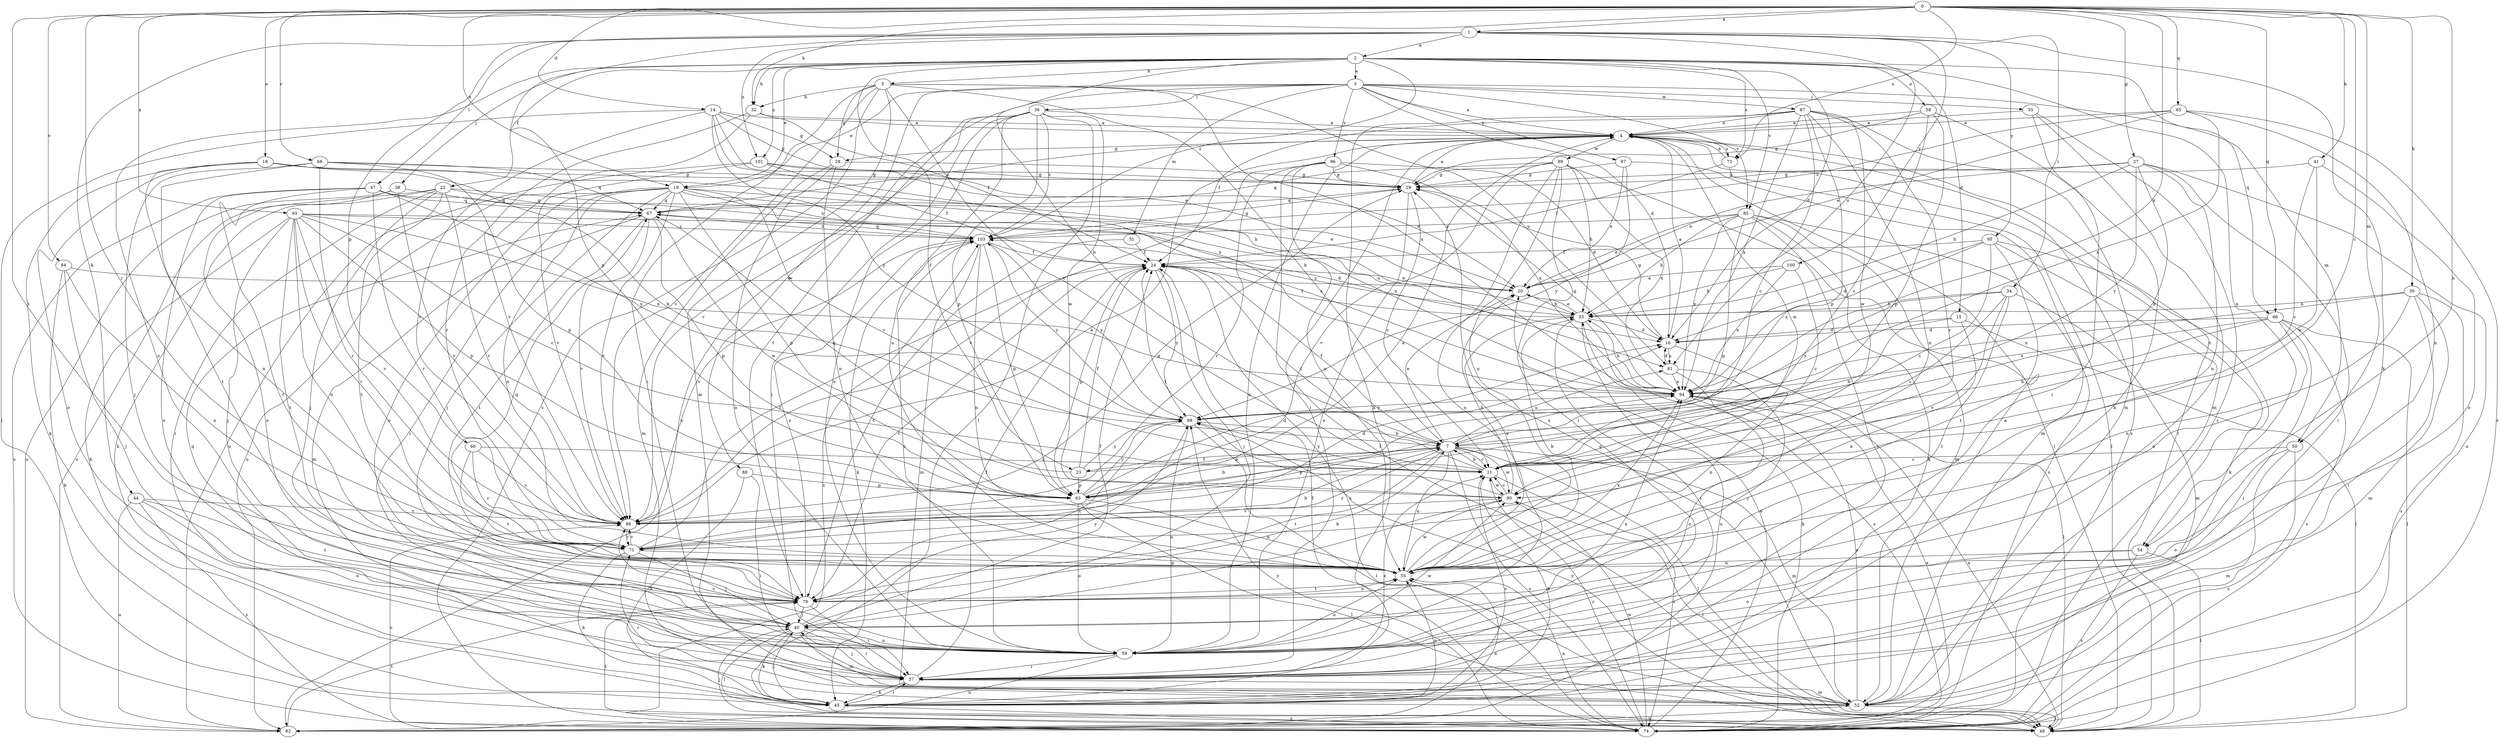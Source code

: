 strict digraph  {
0;
1;
2;
3;
4;
5;
7;
11;
14;
15;
16;
18;
19;
20;
22;
23;
24;
27;
28;
29;
30;
32;
33;
34;
35;
36;
37;
38;
40;
41;
44;
45;
47;
48;
50;
51;
52;
54;
55;
58;
59;
60;
63;
65;
66;
67;
68;
71;
73;
74;
78;
81;
82;
84;
85;
86;
87;
88;
89;
90;
93;
94;
95;
96;
97;
98;
100;
101;
103;
0 -> 1  [label=a];
0 -> 11  [label=c];
0 -> 14  [label=d];
0 -> 18  [label=e];
0 -> 19  [label=e];
0 -> 27  [label=g];
0 -> 30  [label=h];
0 -> 32  [label=h];
0 -> 41  [label=k];
0 -> 50  [label=m];
0 -> 54  [label=n];
0 -> 65  [label=q];
0 -> 66  [label=q];
0 -> 68  [label=r];
0 -> 71  [label=r];
0 -> 73  [label=s];
0 -> 78  [label=t];
0 -> 84  [label=v];
0 -> 93  [label=x];
0 -> 94  [label=x];
1 -> 2  [label=a];
1 -> 34  [label=i];
1 -> 44  [label=k];
1 -> 45  [label=k];
1 -> 47  [label=l];
1 -> 60  [label=p];
1 -> 63  [label=p];
1 -> 81  [label=u];
1 -> 95  [label=y];
1 -> 100  [label=z];
1 -> 101  [label=z];
2 -> 3  [label=a];
2 -> 5  [label=b];
2 -> 7  [label=b];
2 -> 15  [label=d];
2 -> 16  [label=d];
2 -> 19  [label=e];
2 -> 22  [label=f];
2 -> 23  [label=f];
2 -> 32  [label=h];
2 -> 38  [label=j];
2 -> 54  [label=n];
2 -> 58  [label=o];
2 -> 59  [label=o];
2 -> 66  [label=q];
2 -> 73  [label=s];
2 -> 85  [label=v];
2 -> 101  [label=z];
2 -> 103  [label=z];
3 -> 4  [label=a];
3 -> 16  [label=d];
3 -> 19  [label=e];
3 -> 35  [label=i];
3 -> 36  [label=i];
3 -> 50  [label=m];
3 -> 51  [label=m];
3 -> 78  [label=t];
3 -> 85  [label=v];
3 -> 87  [label=w];
3 -> 88  [label=w];
3 -> 96  [label=y];
3 -> 97  [label=y];
4 -> 28  [label=g];
4 -> 37  [label=i];
4 -> 48  [label=l];
4 -> 54  [label=n];
4 -> 73  [label=s];
4 -> 74  [label=s];
4 -> 89  [label=w];
4 -> 90  [label=w];
5 -> 7  [label=b];
5 -> 11  [label=c];
5 -> 28  [label=g];
5 -> 32  [label=h];
5 -> 37  [label=i];
5 -> 52  [label=m];
5 -> 74  [label=s];
5 -> 81  [label=u];
5 -> 86  [label=v];
5 -> 94  [label=x];
7 -> 11  [label=c];
7 -> 20  [label=e];
7 -> 23  [label=f];
7 -> 24  [label=f];
7 -> 48  [label=l];
7 -> 52  [label=m];
7 -> 55  [label=n];
7 -> 63  [label=p];
7 -> 71  [label=r];
7 -> 74  [label=s];
7 -> 78  [label=t];
7 -> 81  [label=u];
7 -> 90  [label=w];
7 -> 94  [label=x];
11 -> 7  [label=b];
11 -> 24  [label=f];
11 -> 45  [label=k];
11 -> 74  [label=s];
11 -> 90  [label=w];
11 -> 98  [label=y];
14 -> 4  [label=a];
14 -> 20  [label=e];
14 -> 28  [label=g];
14 -> 29  [label=g];
14 -> 48  [label=l];
14 -> 86  [label=v];
14 -> 94  [label=x];
14 -> 98  [label=y];
15 -> 7  [label=b];
15 -> 16  [label=d];
15 -> 48  [label=l];
15 -> 55  [label=n];
16 -> 4  [label=a];
16 -> 29  [label=g];
16 -> 48  [label=l];
16 -> 81  [label=u];
18 -> 7  [label=b];
18 -> 29  [label=g];
18 -> 33  [label=h];
18 -> 45  [label=k];
18 -> 55  [label=n];
18 -> 59  [label=o];
19 -> 11  [label=c];
19 -> 20  [label=e];
19 -> 37  [label=i];
19 -> 40  [label=j];
19 -> 55  [label=n];
19 -> 59  [label=o];
19 -> 63  [label=p];
19 -> 67  [label=q];
19 -> 81  [label=u];
19 -> 82  [label=u];
19 -> 86  [label=v];
19 -> 94  [label=x];
20 -> 33  [label=h];
22 -> 37  [label=i];
22 -> 40  [label=j];
22 -> 45  [label=k];
22 -> 67  [label=q];
22 -> 78  [label=t];
22 -> 82  [label=u];
22 -> 86  [label=v];
22 -> 103  [label=z];
23 -> 7  [label=b];
23 -> 24  [label=f];
23 -> 63  [label=p];
23 -> 67  [label=q];
23 -> 98  [label=y];
24 -> 20  [label=e];
24 -> 40  [label=j];
24 -> 63  [label=p];
24 -> 74  [label=s];
24 -> 78  [label=t];
24 -> 98  [label=y];
27 -> 7  [label=b];
27 -> 20  [label=e];
27 -> 29  [label=g];
27 -> 33  [label=h];
27 -> 37  [label=i];
27 -> 55  [label=n];
27 -> 82  [label=u];
27 -> 98  [label=y];
28 -> 29  [label=g];
28 -> 52  [label=m];
28 -> 55  [label=n];
28 -> 59  [label=o];
29 -> 4  [label=a];
29 -> 11  [label=c];
29 -> 59  [label=o];
29 -> 67  [label=q];
30 -> 33  [label=h];
30 -> 37  [label=i];
30 -> 52  [label=m];
30 -> 55  [label=n];
30 -> 74  [label=s];
30 -> 94  [label=x];
32 -> 4  [label=a];
32 -> 24  [label=f];
32 -> 71  [label=r];
32 -> 86  [label=v];
33 -> 16  [label=d];
33 -> 20  [label=e];
33 -> 24  [label=f];
33 -> 37  [label=i];
33 -> 74  [label=s];
33 -> 82  [label=u];
33 -> 103  [label=z];
34 -> 11  [label=c];
34 -> 33  [label=h];
34 -> 52  [label=m];
34 -> 78  [label=t];
34 -> 86  [label=v];
34 -> 98  [label=y];
35 -> 4  [label=a];
35 -> 37  [label=i];
35 -> 52  [label=m];
35 -> 74  [label=s];
36 -> 4  [label=a];
36 -> 37  [label=i];
36 -> 48  [label=l];
36 -> 55  [label=n];
36 -> 59  [label=o];
36 -> 63  [label=p];
36 -> 82  [label=u];
36 -> 86  [label=v];
36 -> 90  [label=w];
36 -> 103  [label=z];
37 -> 11  [label=c];
37 -> 24  [label=f];
37 -> 40  [label=j];
37 -> 45  [label=k];
37 -> 52  [label=m];
37 -> 67  [label=q];
38 -> 59  [label=o];
38 -> 67  [label=q];
38 -> 82  [label=u];
38 -> 86  [label=v];
40 -> 24  [label=f];
40 -> 37  [label=i];
40 -> 45  [label=k];
40 -> 48  [label=l];
40 -> 52  [label=m];
40 -> 59  [label=o];
40 -> 98  [label=y];
41 -> 11  [label=c];
41 -> 29  [label=g];
41 -> 59  [label=o];
41 -> 90  [label=w];
44 -> 59  [label=o];
44 -> 74  [label=s];
44 -> 78  [label=t];
44 -> 82  [label=u];
44 -> 86  [label=v];
45 -> 11  [label=c];
45 -> 37  [label=i];
45 -> 40  [label=j];
45 -> 55  [label=n];
45 -> 74  [label=s];
47 -> 59  [label=o];
47 -> 67  [label=q];
47 -> 71  [label=r];
47 -> 74  [label=s];
47 -> 78  [label=t];
47 -> 94  [label=x];
47 -> 98  [label=y];
48 -> 40  [label=j];
48 -> 94  [label=x];
48 -> 98  [label=y];
48 -> 103  [label=z];
50 -> 11  [label=c];
50 -> 52  [label=m];
50 -> 59  [label=o];
50 -> 74  [label=s];
51 -> 24  [label=f];
51 -> 78  [label=t];
52 -> 4  [label=a];
52 -> 29  [label=g];
52 -> 48  [label=l];
52 -> 71  [label=r];
52 -> 82  [label=u];
52 -> 94  [label=x];
54 -> 48  [label=l];
54 -> 55  [label=n];
54 -> 59  [label=o];
54 -> 74  [label=s];
55 -> 20  [label=e];
55 -> 33  [label=h];
55 -> 67  [label=q];
55 -> 78  [label=t];
55 -> 90  [label=w];
55 -> 94  [label=x];
58 -> 4  [label=a];
58 -> 11  [label=c];
58 -> 29  [label=g];
58 -> 45  [label=k];
58 -> 63  [label=p];
59 -> 4  [label=a];
59 -> 37  [label=i];
59 -> 55  [label=n];
59 -> 82  [label=u];
59 -> 86  [label=v];
59 -> 90  [label=w];
59 -> 94  [label=x];
59 -> 103  [label=z];
60 -> 11  [label=c];
60 -> 71  [label=r];
60 -> 78  [label=t];
60 -> 86  [label=v];
63 -> 7  [label=b];
63 -> 16  [label=d];
63 -> 48  [label=l];
63 -> 55  [label=n];
63 -> 59  [label=o];
63 -> 98  [label=y];
65 -> 4  [label=a];
65 -> 20  [label=e];
65 -> 55  [label=n];
65 -> 74  [label=s];
65 -> 94  [label=x];
65 -> 103  [label=z];
66 -> 7  [label=b];
66 -> 16  [label=d];
66 -> 37  [label=i];
66 -> 40  [label=j];
66 -> 48  [label=l];
66 -> 74  [label=s];
66 -> 94  [label=x];
67 -> 4  [label=a];
67 -> 52  [label=m];
67 -> 63  [label=p];
67 -> 78  [label=t];
67 -> 86  [label=v];
67 -> 90  [label=w];
67 -> 103  [label=z];
68 -> 29  [label=g];
68 -> 40  [label=j];
68 -> 63  [label=p];
68 -> 67  [label=q];
68 -> 71  [label=r];
68 -> 78  [label=t];
71 -> 4  [label=a];
71 -> 7  [label=b];
71 -> 24  [label=f];
71 -> 40  [label=j];
71 -> 45  [label=k];
71 -> 55  [label=n];
71 -> 86  [label=v];
73 -> 4  [label=a];
73 -> 24  [label=f];
73 -> 48  [label=l];
74 -> 11  [label=c];
74 -> 20  [label=e];
74 -> 24  [label=f];
74 -> 33  [label=h];
74 -> 55  [label=n];
74 -> 78  [label=t];
74 -> 86  [label=v];
74 -> 90  [label=w];
74 -> 98  [label=y];
78 -> 7  [label=b];
78 -> 37  [label=i];
78 -> 40  [label=j];
78 -> 55  [label=n];
78 -> 103  [label=z];
81 -> 16  [label=d];
81 -> 40  [label=j];
81 -> 55  [label=n];
81 -> 94  [label=x];
82 -> 55  [label=n];
82 -> 78  [label=t];
82 -> 94  [label=x];
84 -> 20  [label=e];
84 -> 40  [label=j];
84 -> 45  [label=k];
84 -> 55  [label=n];
85 -> 20  [label=e];
85 -> 33  [label=h];
85 -> 37  [label=i];
85 -> 45  [label=k];
85 -> 52  [label=m];
85 -> 63  [label=p];
85 -> 74  [label=s];
85 -> 94  [label=x];
85 -> 103  [label=z];
86 -> 4  [label=a];
86 -> 16  [label=d];
86 -> 29  [label=g];
86 -> 71  [label=r];
87 -> 4  [label=a];
87 -> 11  [label=c];
87 -> 24  [label=f];
87 -> 45  [label=k];
87 -> 52  [label=m];
87 -> 55  [label=n];
87 -> 63  [label=p];
87 -> 71  [label=r];
87 -> 90  [label=w];
87 -> 94  [label=x];
88 -> 37  [label=i];
88 -> 45  [label=k];
88 -> 63  [label=p];
89 -> 29  [label=g];
89 -> 33  [label=h];
89 -> 37  [label=i];
89 -> 48  [label=l];
89 -> 55  [label=n];
89 -> 59  [label=o];
89 -> 67  [label=q];
89 -> 86  [label=v];
89 -> 94  [label=x];
90 -> 11  [label=c];
90 -> 24  [label=f];
90 -> 33  [label=h];
90 -> 40  [label=j];
90 -> 48  [label=l];
90 -> 86  [label=v];
93 -> 11  [label=c];
93 -> 16  [label=d];
93 -> 40  [label=j];
93 -> 45  [label=k];
93 -> 55  [label=n];
93 -> 63  [label=p];
93 -> 71  [label=r];
93 -> 78  [label=t];
93 -> 86  [label=v];
93 -> 94  [label=x];
93 -> 103  [label=z];
94 -> 29  [label=g];
94 -> 33  [label=h];
94 -> 59  [label=o];
94 -> 98  [label=y];
95 -> 11  [label=c];
95 -> 16  [label=d];
95 -> 24  [label=f];
95 -> 45  [label=k];
95 -> 59  [label=o];
95 -> 78  [label=t];
95 -> 94  [label=x];
96 -> 16  [label=d];
96 -> 29  [label=g];
96 -> 48  [label=l];
96 -> 55  [label=n];
96 -> 71  [label=r];
96 -> 86  [label=v];
96 -> 94  [label=x];
97 -> 20  [label=e];
97 -> 29  [label=g];
97 -> 52  [label=m];
97 -> 98  [label=y];
98 -> 7  [label=b];
98 -> 48  [label=l];
98 -> 59  [label=o];
98 -> 78  [label=t];
98 -> 103  [label=z];
100 -> 11  [label=c];
100 -> 20  [label=e];
100 -> 33  [label=h];
100 -> 94  [label=x];
101 -> 20  [label=e];
101 -> 24  [label=f];
101 -> 29  [label=g];
101 -> 82  [label=u];
101 -> 86  [label=v];
103 -> 24  [label=f];
103 -> 29  [label=g];
103 -> 45  [label=k];
103 -> 52  [label=m];
103 -> 55  [label=n];
103 -> 63  [label=p];
103 -> 67  [label=q];
103 -> 86  [label=v];
103 -> 98  [label=y];
}
